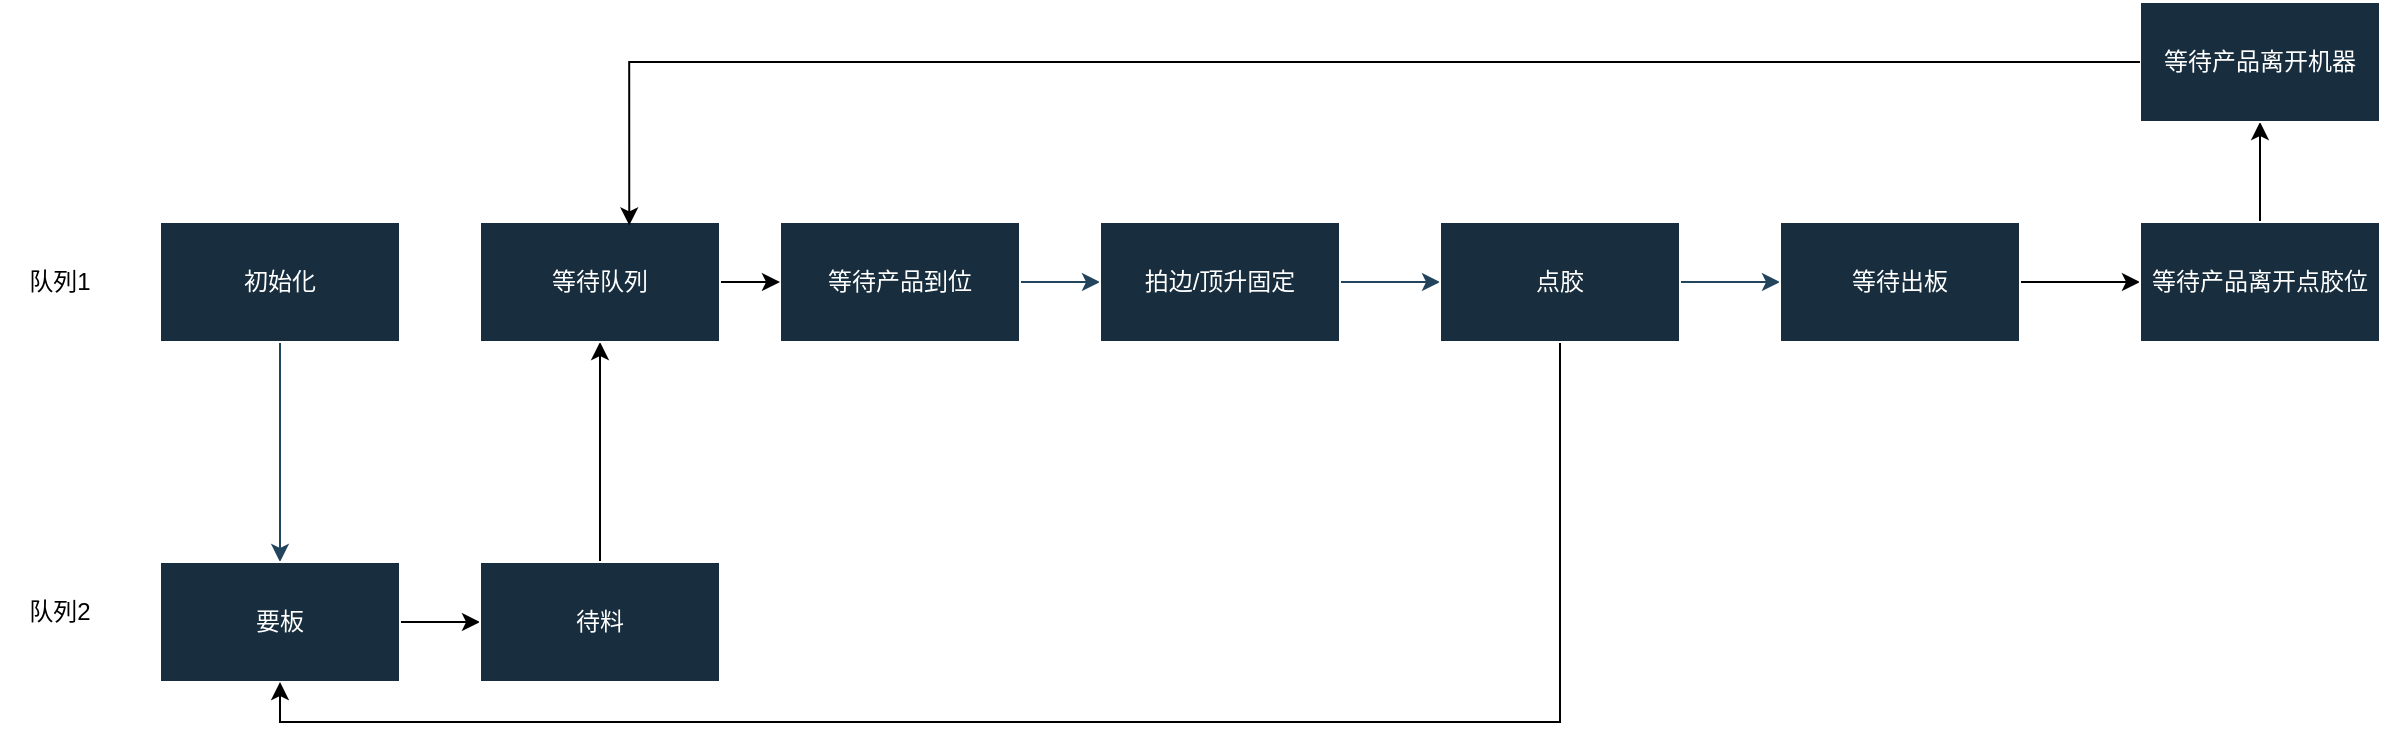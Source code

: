 <mxfile version="24.7.12">
  <diagram name="第 1 页" id="kh4DfT1erog1JAnhz-PP">
    <mxGraphModel dx="1238" dy="1648" grid="1" gridSize="10" guides="1" tooltips="1" connect="1" arrows="1" fold="1" page="1" pageScale="1" pageWidth="827" pageHeight="1169" math="0" shadow="0">
      <root>
        <mxCell id="0" />
        <mxCell id="1" parent="0" />
        <mxCell id="M8eEYuCn61d4ZEwFcFjv-2" value="" style="edgeStyle=orthogonalEdgeStyle;rounded=0;orthogonalLoop=1;jettySize=auto;html=1;strokeColor=#23445D;" parent="1" source="2jMfb3A7zRG2xOkepGvH-2" target="M8eEYuCn61d4ZEwFcFjv-1" edge="1">
          <mxGeometry relative="1" as="geometry" />
        </mxCell>
        <mxCell id="2jMfb3A7zRG2xOkepGvH-2" value="初始化" style="whiteSpace=wrap;html=1;labelBackgroundColor=none;fillColor=#182E3E;strokeColor=#FFFFFF;fontColor=#FFFFFF;" parent="1" vertex="1">
          <mxGeometry x="320" y="90" width="120" height="60" as="geometry" />
        </mxCell>
        <mxCell id="bgK-SnqpJMSMS5eUhuic-2" value="" style="edgeStyle=orthogonalEdgeStyle;rounded=0;orthogonalLoop=1;jettySize=auto;html=1;entryX=0;entryY=0.5;entryDx=0;entryDy=0;" parent="1" target="bgK-SnqpJMSMS5eUhuic-1" edge="1">
          <mxGeometry relative="1" as="geometry">
            <mxPoint x="321" y="290" as="sourcePoint" />
            <mxPoint x="381" y="290" as="targetPoint" />
            <Array as="points">
              <mxPoint x="321" y="291" />
              <mxPoint x="426" y="291" />
              <mxPoint x="426" y="290" />
            </Array>
          </mxGeometry>
        </mxCell>
        <mxCell id="M8eEYuCn61d4ZEwFcFjv-1" value="要板" style="whiteSpace=wrap;html=1;fillColor=#182E3E;strokeColor=#FFFFFF;fontColor=#FFFFFF;labelBackgroundColor=none;" parent="1" vertex="1">
          <mxGeometry x="320" y="260" width="120" height="60" as="geometry" />
        </mxCell>
        <mxCell id="M8eEYuCn61d4ZEwFcFjv-21" value="" style="edgeStyle=orthogonalEdgeStyle;rounded=0;orthogonalLoop=1;jettySize=auto;html=1;strokeColor=#23445D;" parent="1" source="M8eEYuCn61d4ZEwFcFjv-11" target="M8eEYuCn61d4ZEwFcFjv-20" edge="1">
          <mxGeometry relative="1" as="geometry" />
        </mxCell>
        <mxCell id="M8eEYuCn61d4ZEwFcFjv-11" value="等待产品到位" style="whiteSpace=wrap;html=1;fillColor=#182E3E;strokeColor=#FFFFFF;fontColor=#FFFFFF;labelBackgroundColor=none;" parent="1" vertex="1">
          <mxGeometry x="630" y="90" width="120" height="60" as="geometry" />
        </mxCell>
        <mxCell id="M8eEYuCn61d4ZEwFcFjv-23" value="" style="edgeStyle=orthogonalEdgeStyle;rounded=0;orthogonalLoop=1;jettySize=auto;html=1;strokeColor=#23445D;" parent="1" source="M8eEYuCn61d4ZEwFcFjv-20" target="M8eEYuCn61d4ZEwFcFjv-22" edge="1">
          <mxGeometry relative="1" as="geometry" />
        </mxCell>
        <mxCell id="M8eEYuCn61d4ZEwFcFjv-20" value="拍边/顶升固定" style="whiteSpace=wrap;html=1;fillColor=#182E3E;strokeColor=#FFFFFF;fontColor=#FFFFFF;labelBackgroundColor=none;" parent="1" vertex="1">
          <mxGeometry x="790" y="90" width="120" height="60" as="geometry" />
        </mxCell>
        <mxCell id="M8eEYuCn61d4ZEwFcFjv-25" value="" style="edgeStyle=orthogonalEdgeStyle;rounded=0;orthogonalLoop=1;jettySize=auto;html=1;strokeColor=#23445D;" parent="1" source="M8eEYuCn61d4ZEwFcFjv-22" target="M8eEYuCn61d4ZEwFcFjv-24" edge="1">
          <mxGeometry relative="1" as="geometry" />
        </mxCell>
        <mxCell id="YFn9wd9l34rtt5gMmxf--9" style="edgeStyle=orthogonalEdgeStyle;rounded=0;orthogonalLoop=1;jettySize=auto;html=1;entryX=0.5;entryY=1;entryDx=0;entryDy=0;" edge="1" parent="1" source="M8eEYuCn61d4ZEwFcFjv-22" target="M8eEYuCn61d4ZEwFcFjv-1">
          <mxGeometry relative="1" as="geometry">
            <Array as="points">
              <mxPoint x="1020" y="340" />
              <mxPoint x="380" y="340" />
            </Array>
          </mxGeometry>
        </mxCell>
        <mxCell id="M8eEYuCn61d4ZEwFcFjv-22" value="点胶" style="whiteSpace=wrap;html=1;fillColor=#182E3E;strokeColor=#FFFFFF;fontColor=#FFFFFF;labelBackgroundColor=none;" parent="1" vertex="1">
          <mxGeometry x="960" y="90" width="120" height="60" as="geometry" />
        </mxCell>
        <mxCell id="bgK-SnqpJMSMS5eUhuic-5" value="" style="edgeStyle=orthogonalEdgeStyle;rounded=0;orthogonalLoop=1;jettySize=auto;html=1;" parent="1" source="M8eEYuCn61d4ZEwFcFjv-24" target="bgK-SnqpJMSMS5eUhuic-4" edge="1">
          <mxGeometry relative="1" as="geometry" />
        </mxCell>
        <mxCell id="M8eEYuCn61d4ZEwFcFjv-24" value="等待出板" style="whiteSpace=wrap;html=1;fillColor=#182E3E;strokeColor=#FFFFFF;fontColor=#FFFFFF;labelBackgroundColor=none;" parent="1" vertex="1">
          <mxGeometry x="1130" y="90" width="120" height="60" as="geometry" />
        </mxCell>
        <mxCell id="YFn9wd9l34rtt5gMmxf--7" style="edgeStyle=orthogonalEdgeStyle;rounded=0;orthogonalLoop=1;jettySize=auto;html=1;entryX=0.5;entryY=1;entryDx=0;entryDy=0;" edge="1" parent="1" source="bgK-SnqpJMSMS5eUhuic-1" target="bgK-SnqpJMSMS5eUhuic-22">
          <mxGeometry relative="1" as="geometry" />
        </mxCell>
        <mxCell id="bgK-SnqpJMSMS5eUhuic-1" value="待料" style="whiteSpace=wrap;html=1;fillColor=#182E3E;strokeColor=#FFFFFF;fontColor=#FFFFFF;labelBackgroundColor=none;" parent="1" vertex="1">
          <mxGeometry x="480" y="260" width="120" height="60" as="geometry" />
        </mxCell>
        <mxCell id="bgK-SnqpJMSMS5eUhuic-7" value="" style="edgeStyle=orthogonalEdgeStyle;rounded=0;orthogonalLoop=1;jettySize=auto;html=1;" parent="1" source="bgK-SnqpJMSMS5eUhuic-4" target="bgK-SnqpJMSMS5eUhuic-6" edge="1">
          <mxGeometry relative="1" as="geometry" />
        </mxCell>
        <mxCell id="bgK-SnqpJMSMS5eUhuic-4" value="等待产品离开点胶位" style="whiteSpace=wrap;html=1;fillColor=#182E3E;strokeColor=#FFFFFF;fontColor=#FFFFFF;labelBackgroundColor=none;" parent="1" vertex="1">
          <mxGeometry x="1310" y="90" width="120" height="60" as="geometry" />
        </mxCell>
        <mxCell id="bgK-SnqpJMSMS5eUhuic-6" value="等待产品离开机器" style="whiteSpace=wrap;html=1;fillColor=#182E3E;strokeColor=#FFFFFF;fontColor=#FFFFFF;labelBackgroundColor=none;" parent="1" vertex="1">
          <mxGeometry x="1310" y="-20" width="120" height="60" as="geometry" />
        </mxCell>
        <mxCell id="YFn9wd9l34rtt5gMmxf--1" style="edgeStyle=orthogonalEdgeStyle;rounded=0;orthogonalLoop=1;jettySize=auto;html=1;exitX=1;exitY=0.5;exitDx=0;exitDy=0;entryX=0;entryY=0.5;entryDx=0;entryDy=0;" edge="1" parent="1" source="bgK-SnqpJMSMS5eUhuic-22" target="M8eEYuCn61d4ZEwFcFjv-11">
          <mxGeometry relative="1" as="geometry" />
        </mxCell>
        <mxCell id="bgK-SnqpJMSMS5eUhuic-22" value="等待队列" style="whiteSpace=wrap;html=1;fillColor=#182E3E;strokeColor=#FFFFFF;fontColor=#FFFFFF;labelBackgroundColor=none;" parent="1" vertex="1">
          <mxGeometry x="480" y="90" width="120" height="60" as="geometry" />
        </mxCell>
        <mxCell id="YFn9wd9l34rtt5gMmxf--4" value="队列1" style="text;strokeColor=none;align=center;fillColor=none;html=1;verticalAlign=middle;whiteSpace=wrap;rounded=0;" vertex="1" parent="1">
          <mxGeometry x="240" y="105" width="60" height="30" as="geometry" />
        </mxCell>
        <mxCell id="YFn9wd9l34rtt5gMmxf--5" value="队列2" style="text;strokeColor=none;align=center;fillColor=none;html=1;verticalAlign=middle;whiteSpace=wrap;rounded=0;" vertex="1" parent="1">
          <mxGeometry x="240" y="270" width="60" height="30" as="geometry" />
        </mxCell>
        <mxCell id="YFn9wd9l34rtt5gMmxf--6" style="edgeStyle=orthogonalEdgeStyle;rounded=0;orthogonalLoop=1;jettySize=auto;html=1;exitX=0;exitY=0.5;exitDx=0;exitDy=0;entryX=0.622;entryY=0.028;entryDx=0;entryDy=0;entryPerimeter=0;" edge="1" parent="1" source="bgK-SnqpJMSMS5eUhuic-6" target="bgK-SnqpJMSMS5eUhuic-22">
          <mxGeometry relative="1" as="geometry" />
        </mxCell>
      </root>
    </mxGraphModel>
  </diagram>
</mxfile>
